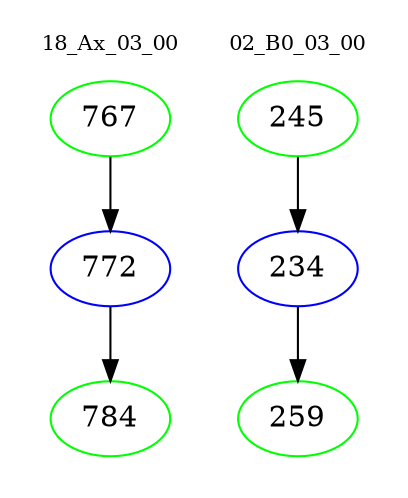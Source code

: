 digraph{
subgraph cluster_0 {
color = white
label = "18_Ax_03_00";
fontsize=10;
T0_767 [label="767", color="green"]
T0_767 -> T0_772 [color="black"]
T0_772 [label="772", color="blue"]
T0_772 -> T0_784 [color="black"]
T0_784 [label="784", color="green"]
}
subgraph cluster_1 {
color = white
label = "02_B0_03_00";
fontsize=10;
T1_245 [label="245", color="green"]
T1_245 -> T1_234 [color="black"]
T1_234 [label="234", color="blue"]
T1_234 -> T1_259 [color="black"]
T1_259 [label="259", color="green"]
}
}
